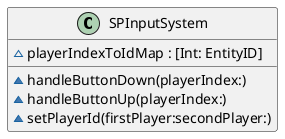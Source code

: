 @startuml
' STYLE START
hide empty members

skinparam shadowing false
<style>
document {
  BackgroundColor transparent
  Margin 0
}
</style>
' STYLE END

class SPInputSystem { 
  ~playerIndexToIdMap : [Int: EntityID]
  ~handleButtonDown(playerIndex:)
  ~handleButtonUp(playerIndex:)
  ~setPlayerId(firstPlayer:secondPlayer:)
}

@enduml